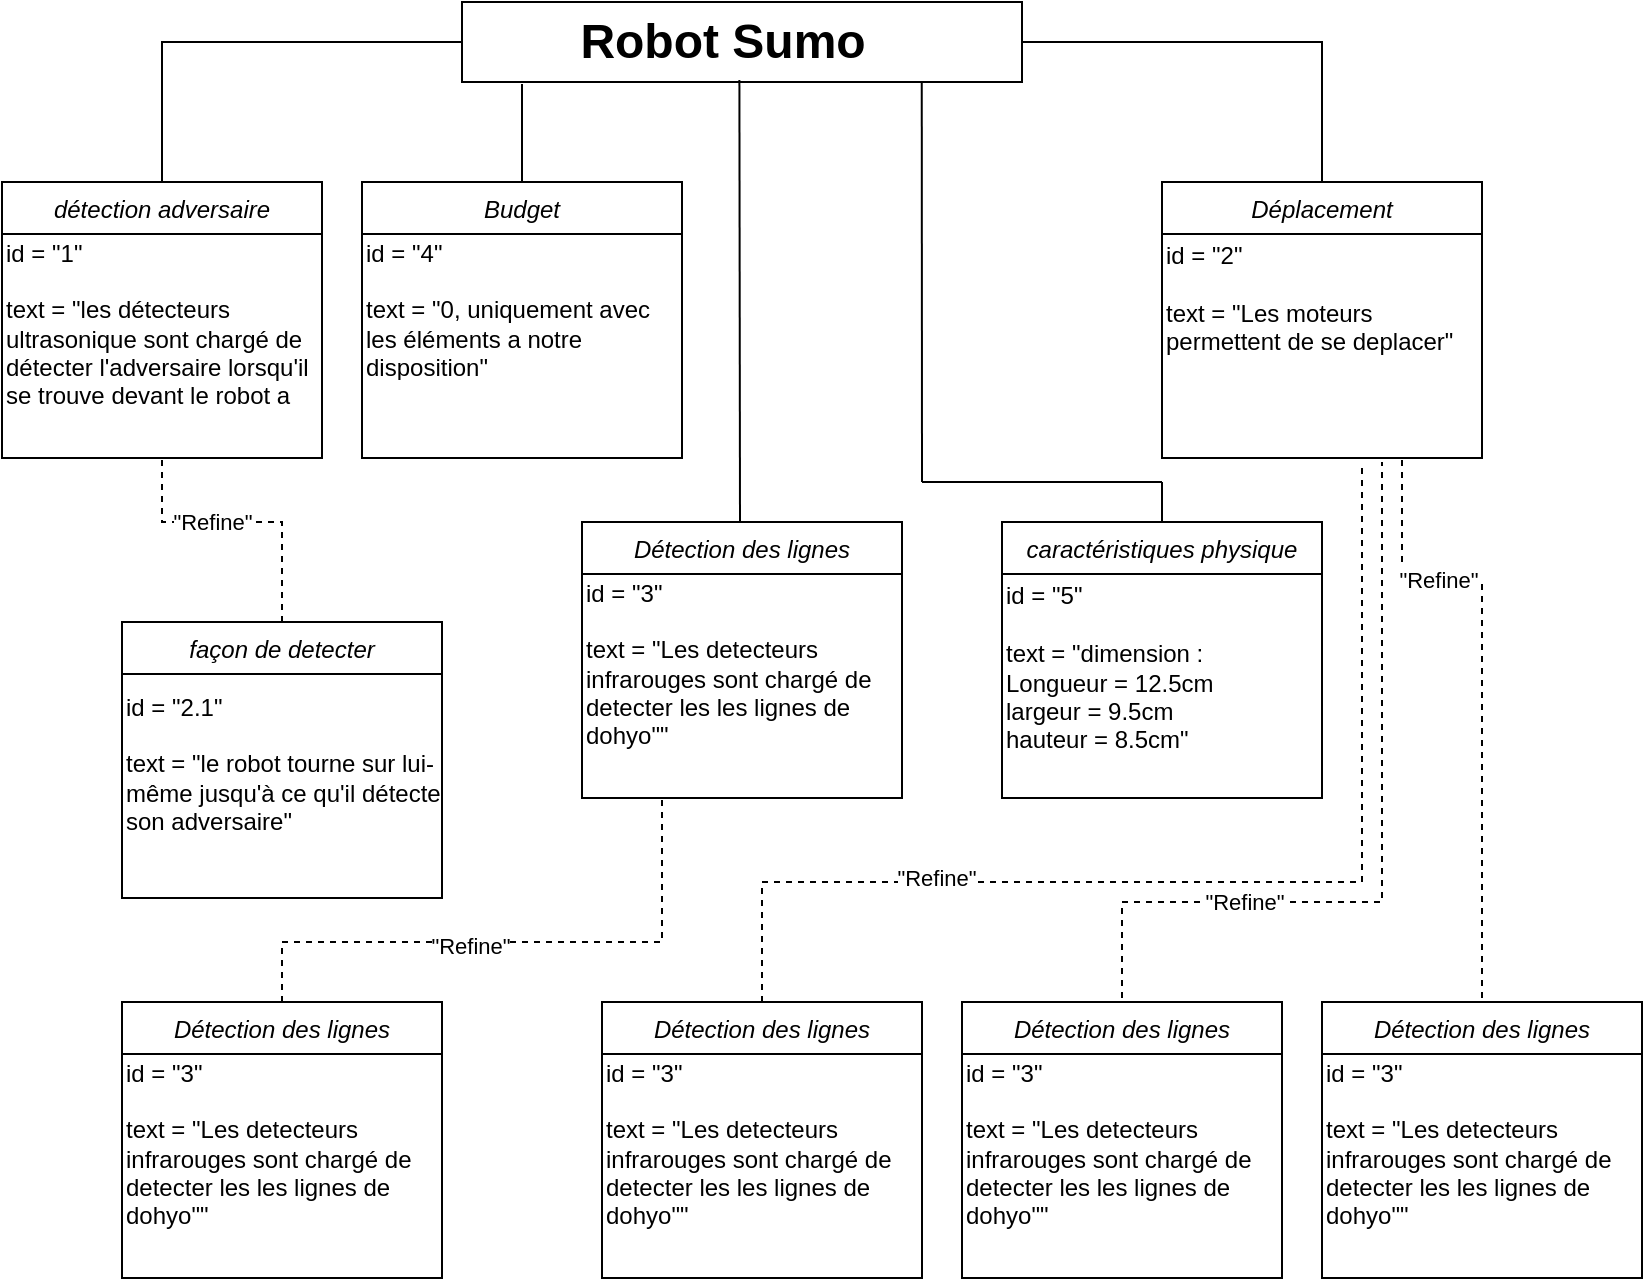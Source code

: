 <mxfile version="26.0.7">
  <diagram id="C5RBs43oDa-KdzZeNtuy" name="Page-1">
    <mxGraphModel dx="956" dy="497" grid="1" gridSize="10" guides="1" tooltips="1" connect="1" arrows="1" fold="1" page="1" pageScale="1" pageWidth="827" pageHeight="1169" math="0" shadow="0">
      <root>
        <mxCell id="WIyWlLk6GJQsqaUBKTNV-0" />
        <mxCell id="WIyWlLk6GJQsqaUBKTNV-1" parent="WIyWlLk6GJQsqaUBKTNV-0" />
        <mxCell id="zkfFHV4jXpPFQw0GAbJ--0" value="détection adversaire" style="swimlane;fontStyle=2;align=center;verticalAlign=top;childLayout=stackLayout;horizontal=1;startSize=26;horizontalStack=0;resizeParent=1;resizeLast=0;collapsible=1;marginBottom=0;rounded=0;shadow=0;strokeWidth=1;" parent="WIyWlLk6GJQsqaUBKTNV-1" vertex="1">
          <mxGeometry x="20" y="130" width="160" height="138" as="geometry">
            <mxRectangle x="230" y="140" width="160" height="26" as="alternateBounds" />
          </mxGeometry>
        </mxCell>
        <UserObject label="id = &quot;1&quot;&lt;div&gt;&lt;br&gt;&lt;div&gt;text = &quot;les détecteurs ultrasonique sont chargé de détecter l&#39;adversaire lorsqu&#39;il se trouve devant le robot a moins de 80com&lt;/div&gt;&lt;/div&gt;" placeholders="1" name="Variable" id="rlI9Sp6B_YGQoDF5TvWX-7">
          <mxCell style="text;html=1;strokeColor=none;fillColor=none;align=left;verticalAlign=middle;whiteSpace=wrap;overflow=hidden;" vertex="1" parent="zkfFHV4jXpPFQw0GAbJ--0">
            <mxGeometry y="26" width="160" height="90" as="geometry" />
          </mxCell>
        </UserObject>
        <mxCell id="rlI9Sp6B_YGQoDF5TvWX-4" value="" style="group" vertex="1" connectable="0" parent="WIyWlLk6GJQsqaUBKTNV-1">
          <mxGeometry x="250" y="40" width="280" height="40" as="geometry" />
        </mxCell>
        <mxCell id="rlI9Sp6B_YGQoDF5TvWX-2" value="" style="rounded=0;whiteSpace=wrap;html=1;" vertex="1" parent="rlI9Sp6B_YGQoDF5TvWX-4">
          <mxGeometry width="280" height="40" as="geometry" />
        </mxCell>
        <mxCell id="rlI9Sp6B_YGQoDF5TvWX-3" value="Robot Sumo" style="text;strokeColor=none;fillColor=none;html=1;fontSize=24;fontStyle=1;verticalAlign=middle;align=center;" vertex="1" parent="rlI9Sp6B_YGQoDF5TvWX-4">
          <mxGeometry x="80" width="100" height="40" as="geometry" />
        </mxCell>
        <mxCell id="rlI9Sp6B_YGQoDF5TvWX-6" value="Déplacement" style="swimlane;fontStyle=2;align=center;verticalAlign=top;childLayout=stackLayout;horizontal=1;startSize=26;horizontalStack=0;resizeParent=1;resizeLast=0;collapsible=1;marginBottom=0;rounded=0;shadow=0;strokeWidth=1;" vertex="1" parent="WIyWlLk6GJQsqaUBKTNV-1">
          <mxGeometry x="600" y="130" width="160" height="138" as="geometry">
            <mxRectangle x="230" y="140" width="160" height="26" as="alternateBounds" />
          </mxGeometry>
        </mxCell>
        <UserObject label="id = &quot;2&quot;&lt;div&gt;&lt;br&gt;&lt;div&gt;text = &quot;Les moteurs permettent de se deplacer&quot;&lt;/div&gt;&lt;/div&gt;" placeholders="1" name="Variable" id="rlI9Sp6B_YGQoDF5TvWX-8">
          <mxCell style="text;html=1;strokeColor=none;fillColor=none;align=left;verticalAlign=middle;whiteSpace=wrap;overflow=hidden;" vertex="1" parent="rlI9Sp6B_YGQoDF5TvWX-6">
            <mxGeometry y="26" width="160" height="64" as="geometry" />
          </mxCell>
        </UserObject>
        <mxCell id="rlI9Sp6B_YGQoDF5TvWX-24" value="" style="endArrow=none;html=1;rounded=0;" edge="1" parent="rlI9Sp6B_YGQoDF5TvWX-6">
          <mxGeometry width="50" height="50" relative="1" as="geometry">
            <mxPoint y="150" as="sourcePoint" />
            <mxPoint x="-120" y="150" as="targetPoint" />
          </mxGeometry>
        </mxCell>
        <mxCell id="rlI9Sp6B_YGQoDF5TvWX-11" value="Détection des lignes" style="swimlane;fontStyle=2;align=center;verticalAlign=top;childLayout=stackLayout;horizontal=1;startSize=26;horizontalStack=0;resizeParent=1;resizeLast=0;collapsible=1;marginBottom=0;rounded=0;shadow=0;strokeWidth=1;" vertex="1" parent="WIyWlLk6GJQsqaUBKTNV-1">
          <mxGeometry x="310" y="300" width="160" height="138" as="geometry">
            <mxRectangle x="230" y="140" width="160" height="26" as="alternateBounds" />
          </mxGeometry>
        </mxCell>
        <UserObject label="id = &quot;3&quot;&lt;div&gt;&lt;br&gt;&lt;div&gt;text = &quot;Les detecteurs infrarouges sont chargé de detecter les les lignes de dohyo&quot;&quot;&lt;/div&gt;&lt;/div&gt;" placeholders="1" name="Variable" id="rlI9Sp6B_YGQoDF5TvWX-12">
          <mxCell style="text;html=1;strokeColor=none;fillColor=none;align=left;verticalAlign=middle;whiteSpace=wrap;overflow=hidden;" vertex="1" parent="rlI9Sp6B_YGQoDF5TvWX-11">
            <mxGeometry y="26" width="160" height="90" as="geometry" />
          </mxCell>
        </UserObject>
        <mxCell id="rlI9Sp6B_YGQoDF5TvWX-17" value="Budget" style="swimlane;fontStyle=2;align=center;verticalAlign=top;childLayout=stackLayout;horizontal=1;startSize=26;horizontalStack=0;resizeParent=1;resizeLast=0;collapsible=1;marginBottom=0;rounded=0;shadow=0;strokeWidth=1;" vertex="1" parent="WIyWlLk6GJQsqaUBKTNV-1">
          <mxGeometry x="200" y="130" width="160" height="138" as="geometry">
            <mxRectangle x="230" y="140" width="160" height="26" as="alternateBounds" />
          </mxGeometry>
        </mxCell>
        <UserObject label="id = &quot;4&quot;&lt;div&gt;&lt;br&gt;&lt;div&gt;text = &quot;0, uniquement avec les éléments a notre disposition&quot;&lt;/div&gt;&lt;/div&gt;" placeholders="1" name="Variable" id="rlI9Sp6B_YGQoDF5TvWX-18">
          <mxCell style="text;html=1;strokeColor=none;fillColor=none;align=left;verticalAlign=middle;whiteSpace=wrap;overflow=hidden;" vertex="1" parent="rlI9Sp6B_YGQoDF5TvWX-17">
            <mxGeometry y="26" width="160" height="74" as="geometry" />
          </mxCell>
        </UserObject>
        <mxCell id="rlI9Sp6B_YGQoDF5TvWX-19" value="caractéristiques physique" style="swimlane;fontStyle=2;align=center;verticalAlign=top;childLayout=stackLayout;horizontal=1;startSize=26;horizontalStack=0;resizeParent=1;resizeLast=0;collapsible=1;marginBottom=0;rounded=0;shadow=0;strokeWidth=1;" vertex="1" parent="WIyWlLk6GJQsqaUBKTNV-1">
          <mxGeometry x="520" y="300" width="160" height="138" as="geometry">
            <mxRectangle x="230" y="140" width="160" height="26" as="alternateBounds" />
          </mxGeometry>
        </mxCell>
        <UserObject label="id = &quot;5&quot;&lt;div&gt;&lt;br&gt;&lt;div&gt;text = &quot;dimension :&amp;nbsp;&amp;nbsp;&lt;/div&gt;&lt;div&gt;Longueur = 12.5cm&lt;/div&gt;&lt;div&gt;largeur = 9.5cm&lt;/div&gt;&lt;div&gt;hauteur = 8.5cm&quot;&lt;/div&gt;&lt;/div&gt;" placeholders="1" name="Variable" id="rlI9Sp6B_YGQoDF5TvWX-20">
          <mxCell style="text;html=1;strokeColor=none;fillColor=none;align=left;verticalAlign=middle;whiteSpace=wrap;overflow=hidden;" vertex="1" parent="rlI9Sp6B_YGQoDF5TvWX-19">
            <mxGeometry y="26" width="160" height="94" as="geometry" />
          </mxCell>
        </UserObject>
        <mxCell id="rlI9Sp6B_YGQoDF5TvWX-22" value="" style="endArrow=none;html=1;rounded=0;entryX=0.587;entryY=0.975;entryDx=0;entryDy=0;entryPerimeter=0;" edge="1" parent="WIyWlLk6GJQsqaUBKTNV-1" target="rlI9Sp6B_YGQoDF5TvWX-3">
          <mxGeometry width="50" height="50" relative="1" as="geometry">
            <mxPoint x="389" y="300" as="sourcePoint" />
            <mxPoint x="439" y="250" as="targetPoint" />
          </mxGeometry>
        </mxCell>
        <mxCell id="rlI9Sp6B_YGQoDF5TvWX-23" value="" style="endArrow=none;html=1;rounded=0;" edge="1" parent="WIyWlLk6GJQsqaUBKTNV-1">
          <mxGeometry width="50" height="50" relative="1" as="geometry">
            <mxPoint x="600" y="300" as="sourcePoint" />
            <mxPoint x="600" y="280" as="targetPoint" />
          </mxGeometry>
        </mxCell>
        <mxCell id="rlI9Sp6B_YGQoDF5TvWX-25" value="" style="endArrow=none;html=1;rounded=0;entryX=0.821;entryY=1.008;entryDx=0;entryDy=0;entryPerimeter=0;" edge="1" parent="WIyWlLk6GJQsqaUBKTNV-1" target="rlI9Sp6B_YGQoDF5TvWX-2">
          <mxGeometry width="50" height="50" relative="1" as="geometry">
            <mxPoint x="480" y="280" as="sourcePoint" />
            <mxPoint x="481" y="110" as="targetPoint" />
          </mxGeometry>
        </mxCell>
        <mxCell id="rlI9Sp6B_YGQoDF5TvWX-28" value="" style="endArrow=none;html=1;rounded=0;entryX=1;entryY=0.5;entryDx=0;entryDy=0;" edge="1" parent="WIyWlLk6GJQsqaUBKTNV-1" target="rlI9Sp6B_YGQoDF5TvWX-2">
          <mxGeometry width="50" height="50" relative="1" as="geometry">
            <mxPoint x="680" y="130" as="sourcePoint" />
            <mxPoint x="550" y="80" as="targetPoint" />
            <Array as="points">
              <mxPoint x="680" y="60" />
            </Array>
          </mxGeometry>
        </mxCell>
        <mxCell id="rlI9Sp6B_YGQoDF5TvWX-29" value="" style="endArrow=none;html=1;rounded=0;" edge="1" parent="WIyWlLk6GJQsqaUBKTNV-1">
          <mxGeometry width="50" height="50" relative="1" as="geometry">
            <mxPoint x="280" y="130" as="sourcePoint" />
            <mxPoint x="280" y="81" as="targetPoint" />
          </mxGeometry>
        </mxCell>
        <mxCell id="rlI9Sp6B_YGQoDF5TvWX-31" value="" style="endArrow=none;html=1;rounded=0;entryX=0;entryY=0.5;entryDx=0;entryDy=0;" edge="1" parent="WIyWlLk6GJQsqaUBKTNV-1" target="rlI9Sp6B_YGQoDF5TvWX-2">
          <mxGeometry width="50" height="50" relative="1" as="geometry">
            <mxPoint x="100" y="130" as="sourcePoint" />
            <mxPoint x="100" y="30" as="targetPoint" />
            <Array as="points">
              <mxPoint x="100" y="60" />
            </Array>
          </mxGeometry>
        </mxCell>
        <mxCell id="rlI9Sp6B_YGQoDF5TvWX-33" value="Détection des lignes" style="swimlane;fontStyle=2;align=center;verticalAlign=top;childLayout=stackLayout;horizontal=1;startSize=26;horizontalStack=0;resizeParent=1;resizeLast=0;collapsible=1;marginBottom=0;rounded=0;shadow=0;strokeWidth=1;" vertex="1" parent="WIyWlLk6GJQsqaUBKTNV-1">
          <mxGeometry x="500" y="540" width="160" height="138" as="geometry">
            <mxRectangle x="230" y="140" width="160" height="26" as="alternateBounds" />
          </mxGeometry>
        </mxCell>
        <UserObject label="id = &quot;3&quot;&lt;div&gt;&lt;br&gt;&lt;div&gt;text = &quot;Les detecteurs infrarouges sont chargé de detecter les les lignes de dohyo&quot;&quot;&lt;/div&gt;&lt;/div&gt;" placeholders="1" name="Variable" id="rlI9Sp6B_YGQoDF5TvWX-34">
          <mxCell style="text;html=1;strokeColor=none;fillColor=none;align=left;verticalAlign=middle;whiteSpace=wrap;overflow=hidden;" vertex="1" parent="rlI9Sp6B_YGQoDF5TvWX-33">
            <mxGeometry y="26" width="160" height="90" as="geometry" />
          </mxCell>
        </UserObject>
        <mxCell id="rlI9Sp6B_YGQoDF5TvWX-35" value="Détection des lignes" style="swimlane;fontStyle=2;align=center;verticalAlign=top;childLayout=stackLayout;horizontal=1;startSize=26;horizontalStack=0;resizeParent=1;resizeLast=0;collapsible=1;marginBottom=0;rounded=0;shadow=0;strokeWidth=1;" vertex="1" parent="WIyWlLk6GJQsqaUBKTNV-1">
          <mxGeometry x="680" y="540" width="160" height="138" as="geometry">
            <mxRectangle x="230" y="140" width="160" height="26" as="alternateBounds" />
          </mxGeometry>
        </mxCell>
        <UserObject label="id = &quot;3&quot;&lt;div&gt;&lt;br&gt;&lt;div&gt;text = &quot;Les detecteurs infrarouges sont chargé de detecter les les lignes de dohyo&quot;&quot;&lt;/div&gt;&lt;/div&gt;" placeholders="1" name="Variable" id="rlI9Sp6B_YGQoDF5TvWX-36">
          <mxCell style="text;html=1;strokeColor=none;fillColor=none;align=left;verticalAlign=middle;whiteSpace=wrap;overflow=hidden;" vertex="1" parent="rlI9Sp6B_YGQoDF5TvWX-35">
            <mxGeometry y="26" width="160" height="90" as="geometry" />
          </mxCell>
        </UserObject>
        <mxCell id="rlI9Sp6B_YGQoDF5TvWX-37" value="Détection des lignes" style="swimlane;fontStyle=2;align=center;verticalAlign=top;childLayout=stackLayout;horizontal=1;startSize=26;horizontalStack=0;resizeParent=1;resizeLast=0;collapsible=1;marginBottom=0;rounded=0;shadow=0;strokeWidth=1;" vertex="1" parent="WIyWlLk6GJQsqaUBKTNV-1">
          <mxGeometry x="320" y="540" width="160" height="138" as="geometry">
            <mxRectangle x="230" y="140" width="160" height="26" as="alternateBounds" />
          </mxGeometry>
        </mxCell>
        <UserObject label="id = &quot;3&quot;&lt;div&gt;&lt;br&gt;&lt;div&gt;text = &quot;Les detecteurs infrarouges sont chargé de detecter les les lignes de dohyo&quot;&quot;&lt;/div&gt;&lt;/div&gt;" placeholders="1" name="Variable" id="rlI9Sp6B_YGQoDF5TvWX-38">
          <mxCell style="text;html=1;strokeColor=none;fillColor=none;align=left;verticalAlign=middle;whiteSpace=wrap;overflow=hidden;" vertex="1" parent="rlI9Sp6B_YGQoDF5TvWX-37">
            <mxGeometry y="26" width="160" height="90" as="geometry" />
          </mxCell>
        </UserObject>
        <mxCell id="rlI9Sp6B_YGQoDF5TvWX-39" value="façon de detecter" style="swimlane;fontStyle=2;align=center;verticalAlign=top;childLayout=stackLayout;horizontal=1;startSize=26;horizontalStack=0;resizeParent=1;resizeLast=0;collapsible=1;marginBottom=0;rounded=0;shadow=0;strokeWidth=1;" vertex="1" parent="WIyWlLk6GJQsqaUBKTNV-1">
          <mxGeometry x="80" y="350" width="160" height="138" as="geometry">
            <mxRectangle x="230" y="140" width="160" height="26" as="alternateBounds" />
          </mxGeometry>
        </mxCell>
        <UserObject label="id = &quot;2.1&quot;&lt;div&gt;&lt;br&gt;&lt;div&gt;text = &quot;le robot tourne sur lui-même jusqu&#39;à ce qu&#39;il détecte son adversaire&quot;&lt;/div&gt;&lt;/div&gt;" placeholders="1" name="Variable" id="rlI9Sp6B_YGQoDF5TvWX-40">
          <mxCell style="text;html=1;strokeColor=none;fillColor=none;align=left;verticalAlign=middle;whiteSpace=wrap;overflow=hidden;" vertex="1" parent="rlI9Sp6B_YGQoDF5TvWX-39">
            <mxGeometry y="26" width="160" height="90" as="geometry" />
          </mxCell>
        </UserObject>
        <mxCell id="rlI9Sp6B_YGQoDF5TvWX-41" value="Détection des lignes" style="swimlane;fontStyle=2;align=center;verticalAlign=top;childLayout=stackLayout;horizontal=1;startSize=26;horizontalStack=0;resizeParent=1;resizeLast=0;collapsible=1;marginBottom=0;rounded=0;shadow=0;strokeWidth=1;" vertex="1" parent="WIyWlLk6GJQsqaUBKTNV-1">
          <mxGeometry x="80" y="540" width="160" height="138" as="geometry">
            <mxRectangle x="230" y="140" width="160" height="26" as="alternateBounds" />
          </mxGeometry>
        </mxCell>
        <UserObject label="id = &quot;3&quot;&lt;div&gt;&lt;br&gt;&lt;div&gt;text = &quot;Les detecteurs infrarouges sont chargé de detecter les les lignes de dohyo&quot;&quot;&lt;/div&gt;&lt;/div&gt;" placeholders="1" name="Variable" id="rlI9Sp6B_YGQoDF5TvWX-42">
          <mxCell style="text;html=1;strokeColor=none;fillColor=none;align=left;verticalAlign=middle;whiteSpace=wrap;overflow=hidden;" vertex="1" parent="rlI9Sp6B_YGQoDF5TvWX-41">
            <mxGeometry y="26" width="160" height="90" as="geometry" />
          </mxCell>
        </UserObject>
        <mxCell id="rlI9Sp6B_YGQoDF5TvWX-45" value="" style="endArrow=none;dashed=1;html=1;rounded=0;entryX=0.5;entryY=1;entryDx=0;entryDy=0;" edge="1" parent="WIyWlLk6GJQsqaUBKTNV-1" target="zkfFHV4jXpPFQw0GAbJ--0">
          <mxGeometry width="50" height="50" relative="1" as="geometry">
            <mxPoint x="160" y="350" as="sourcePoint" />
            <mxPoint x="50" y="300" as="targetPoint" />
            <Array as="points">
              <mxPoint x="160" y="300" />
              <mxPoint x="100" y="300" />
            </Array>
          </mxGeometry>
        </mxCell>
        <mxCell id="rlI9Sp6B_YGQoDF5TvWX-56" value="&quot;Refine&quot;" style="edgeLabel;html=1;align=center;verticalAlign=middle;resizable=0;points=[];" vertex="1" connectable="0" parent="rlI9Sp6B_YGQoDF5TvWX-45">
          <mxGeometry x="0.202" relative="1" as="geometry">
            <mxPoint as="offset" />
          </mxGeometry>
        </mxCell>
        <mxCell id="rlI9Sp6B_YGQoDF5TvWX-46" value="" style="endArrow=none;dashed=1;html=1;rounded=0;entryX=0.75;entryY=1;entryDx=0;entryDy=0;" edge="1" parent="WIyWlLk6GJQsqaUBKTNV-1" target="rlI9Sp6B_YGQoDF5TvWX-6">
          <mxGeometry width="50" height="50" relative="1" as="geometry">
            <mxPoint x="760" y="538" as="sourcePoint" />
            <mxPoint x="710" y="310" as="targetPoint" />
            <Array as="points">
              <mxPoint x="760" y="330" />
              <mxPoint x="720" y="330" />
            </Array>
          </mxGeometry>
        </mxCell>
        <mxCell id="rlI9Sp6B_YGQoDF5TvWX-54" value="&quot;Refine&quot;" style="edgeLabel;html=1;align=center;verticalAlign=middle;resizable=0;points=[];" vertex="1" connectable="0" parent="rlI9Sp6B_YGQoDF5TvWX-46">
          <mxGeometry x="0.488" y="-1" relative="1" as="geometry">
            <mxPoint as="offset" />
          </mxGeometry>
        </mxCell>
        <mxCell id="rlI9Sp6B_YGQoDF5TvWX-49" value="" style="endArrow=none;dashed=1;html=1;rounded=0;" edge="1" parent="WIyWlLk6GJQsqaUBKTNV-1">
          <mxGeometry width="50" height="50" relative="1" as="geometry">
            <mxPoint x="400" y="540" as="sourcePoint" />
            <mxPoint x="700" y="270" as="targetPoint" />
            <Array as="points">
              <mxPoint x="400" y="480" />
              <mxPoint x="700" y="480" />
            </Array>
          </mxGeometry>
        </mxCell>
        <mxCell id="rlI9Sp6B_YGQoDF5TvWX-52" value="&quot;Refine&quot;" style="edgeLabel;html=1;align=center;verticalAlign=middle;resizable=0;points=[];" vertex="1" connectable="0" parent="rlI9Sp6B_YGQoDF5TvWX-49">
          <mxGeometry x="-0.485" y="2" relative="1" as="geometry">
            <mxPoint as="offset" />
          </mxGeometry>
        </mxCell>
        <mxCell id="rlI9Sp6B_YGQoDF5TvWX-50" value="" style="endArrow=none;dashed=1;html=1;rounded=0;" edge="1" parent="WIyWlLk6GJQsqaUBKTNV-1">
          <mxGeometry width="50" height="50" relative="1" as="geometry">
            <mxPoint x="580" y="538" as="sourcePoint" />
            <mxPoint x="710" y="270" as="targetPoint" />
            <Array as="points">
              <mxPoint x="580" y="490" />
              <mxPoint x="710" y="490" />
            </Array>
          </mxGeometry>
        </mxCell>
        <mxCell id="rlI9Sp6B_YGQoDF5TvWX-53" value="&quot;Refine&quot;" style="edgeLabel;html=1;align=center;verticalAlign=middle;resizable=0;points=[];" vertex="1" connectable="0" parent="rlI9Sp6B_YGQoDF5TvWX-50">
          <mxGeometry x="-0.454" relative="1" as="geometry">
            <mxPoint as="offset" />
          </mxGeometry>
        </mxCell>
        <mxCell id="rlI9Sp6B_YGQoDF5TvWX-51" value="" style="endArrow=none;dashed=1;html=1;rounded=0;entryX=0.25;entryY=1;entryDx=0;entryDy=0;" edge="1" parent="WIyWlLk6GJQsqaUBKTNV-1" target="rlI9Sp6B_YGQoDF5TvWX-11">
          <mxGeometry width="50" height="50" relative="1" as="geometry">
            <mxPoint x="160" y="540" as="sourcePoint" />
            <mxPoint x="350" y="500" as="targetPoint" />
            <Array as="points">
              <mxPoint x="160" y="510" />
              <mxPoint x="350" y="510" />
            </Array>
          </mxGeometry>
        </mxCell>
        <mxCell id="rlI9Sp6B_YGQoDF5TvWX-55" value="&quot;Refine&quot;" style="edgeLabel;html=1;align=center;verticalAlign=middle;resizable=0;points=[];" vertex="1" connectable="0" parent="rlI9Sp6B_YGQoDF5TvWX-51">
          <mxGeometry x="-0.151" y="-2" relative="1" as="geometry">
            <mxPoint as="offset" />
          </mxGeometry>
        </mxCell>
      </root>
    </mxGraphModel>
  </diagram>
</mxfile>
